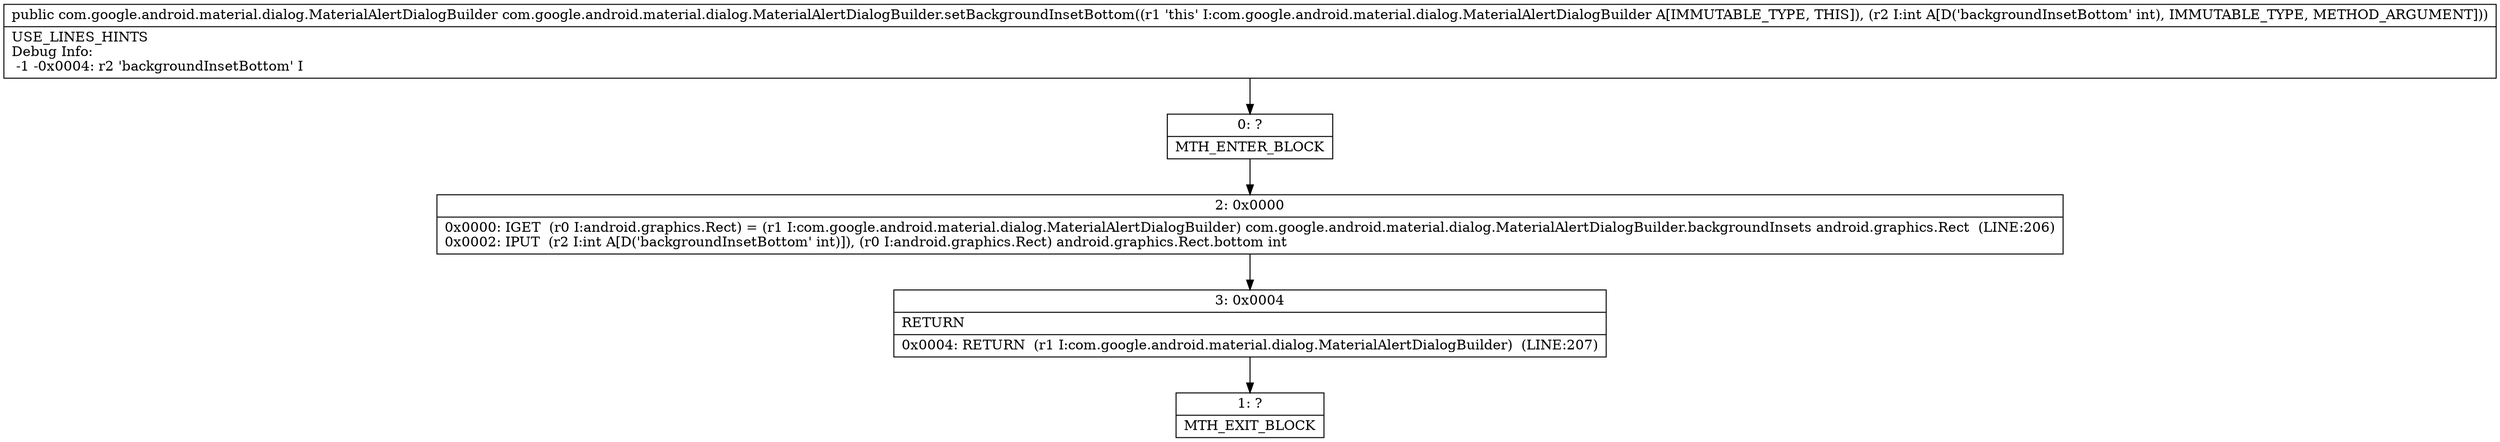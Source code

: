 digraph "CFG forcom.google.android.material.dialog.MaterialAlertDialogBuilder.setBackgroundInsetBottom(I)Lcom\/google\/android\/material\/dialog\/MaterialAlertDialogBuilder;" {
Node_0 [shape=record,label="{0\:\ ?|MTH_ENTER_BLOCK\l}"];
Node_2 [shape=record,label="{2\:\ 0x0000|0x0000: IGET  (r0 I:android.graphics.Rect) = (r1 I:com.google.android.material.dialog.MaterialAlertDialogBuilder) com.google.android.material.dialog.MaterialAlertDialogBuilder.backgroundInsets android.graphics.Rect  (LINE:206)\l0x0002: IPUT  (r2 I:int A[D('backgroundInsetBottom' int)]), (r0 I:android.graphics.Rect) android.graphics.Rect.bottom int \l}"];
Node_3 [shape=record,label="{3\:\ 0x0004|RETURN\l|0x0004: RETURN  (r1 I:com.google.android.material.dialog.MaterialAlertDialogBuilder)  (LINE:207)\l}"];
Node_1 [shape=record,label="{1\:\ ?|MTH_EXIT_BLOCK\l}"];
MethodNode[shape=record,label="{public com.google.android.material.dialog.MaterialAlertDialogBuilder com.google.android.material.dialog.MaterialAlertDialogBuilder.setBackgroundInsetBottom((r1 'this' I:com.google.android.material.dialog.MaterialAlertDialogBuilder A[IMMUTABLE_TYPE, THIS]), (r2 I:int A[D('backgroundInsetBottom' int), IMMUTABLE_TYPE, METHOD_ARGUMENT]))  | USE_LINES_HINTS\lDebug Info:\l  \-1 \-0x0004: r2 'backgroundInsetBottom' I\l}"];
MethodNode -> Node_0;Node_0 -> Node_2;
Node_2 -> Node_3;
Node_3 -> Node_1;
}

